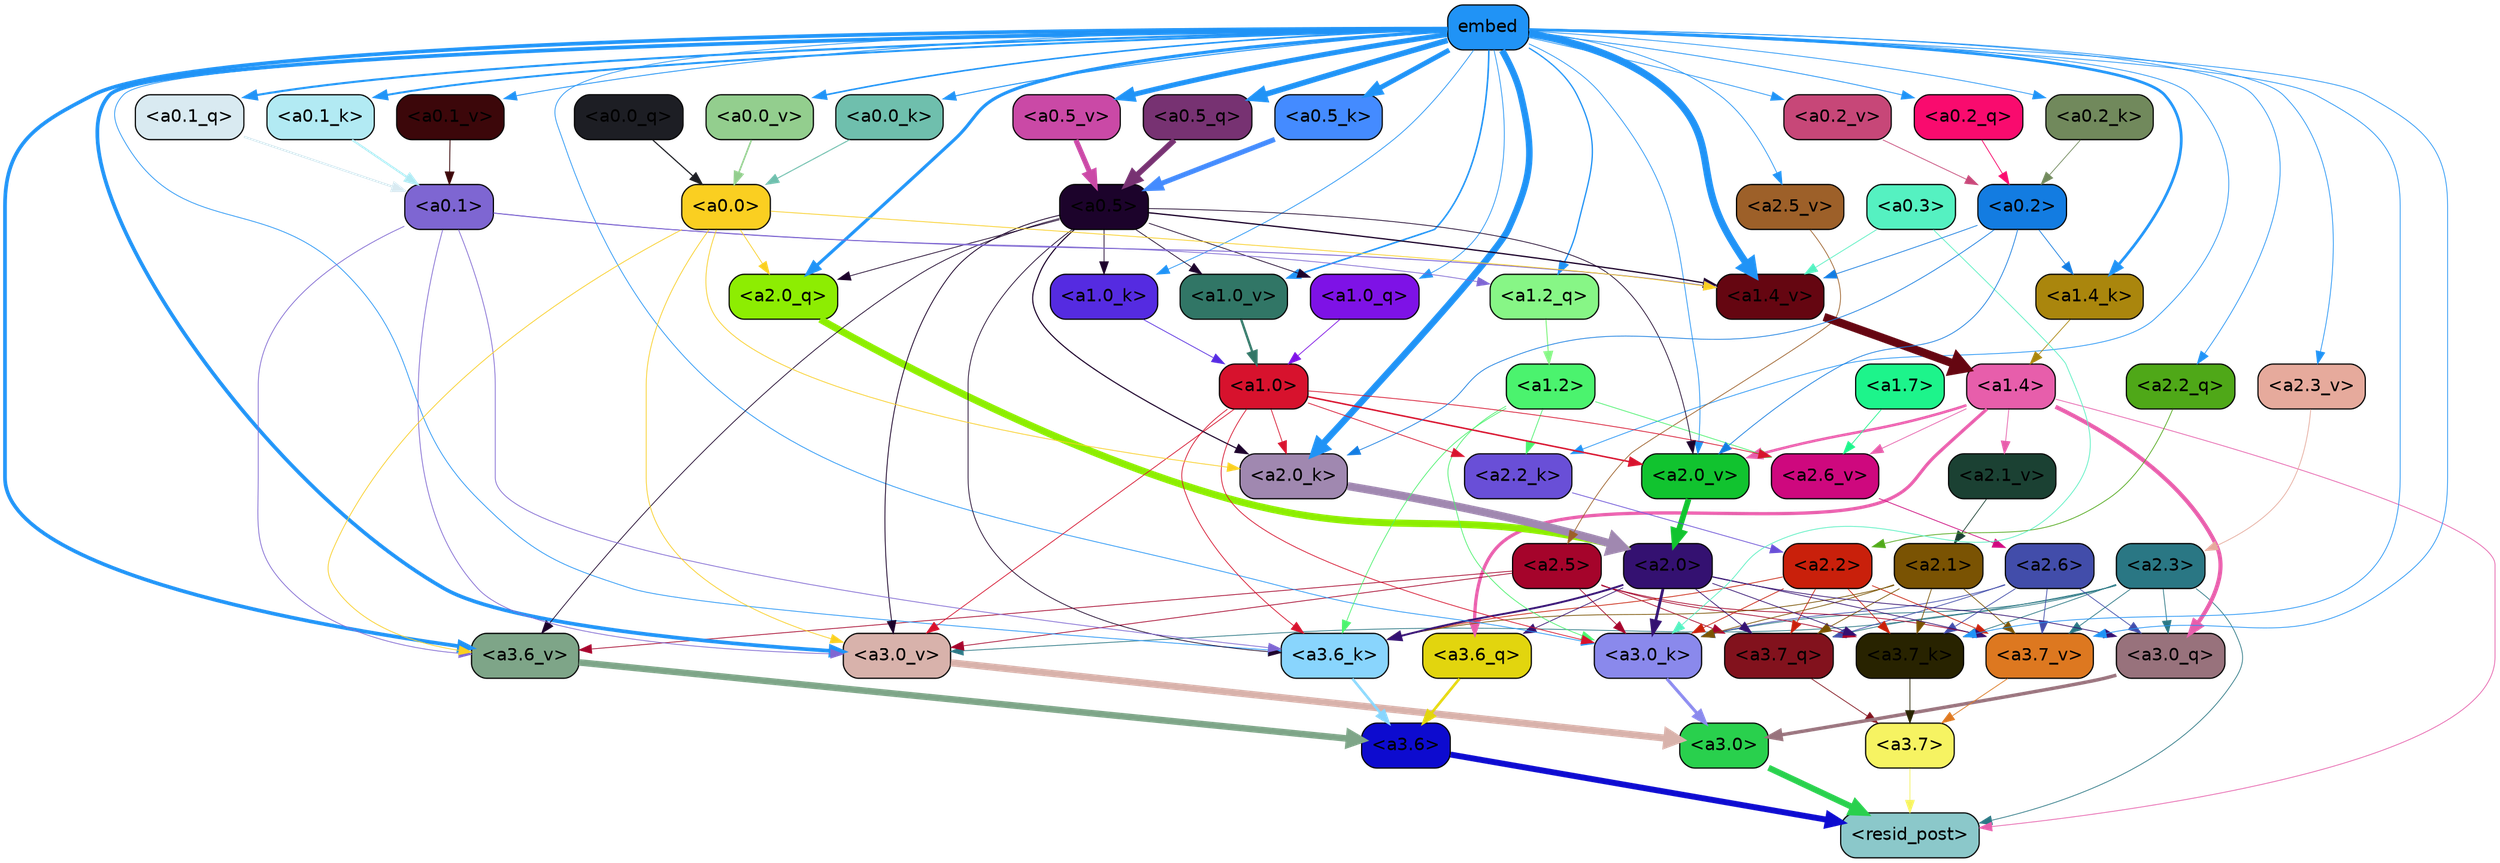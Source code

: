 strict digraph "" {
	graph [bgcolor=transparent,
		layout=dot,
		overlap=false,
		splines=true
	];
	"<a3.7>"	[color=black,
		fillcolor="#f6f362",
		fontname=Helvetica,
		shape=box,
		style="filled, rounded"];
	"<resid_post>"	[color=black,
		fillcolor="#8bc8ca",
		fontname=Helvetica,
		shape=box,
		style="filled, rounded"];
	"<a3.7>" -> "<resid_post>"	[color="#f6f362",
		penwidth=0.6];
	"<a3.6>"	[color=black,
		fillcolor="#0d0bcf",
		fontname=Helvetica,
		shape=box,
		style="filled, rounded"];
	"<a3.6>" -> "<resid_post>"	[color="#0d0bcf",
		penwidth=4.753257989883423];
	"<a3.0>"	[color=black,
		fillcolor="#29d04d",
		fontname=Helvetica,
		shape=box,
		style="filled, rounded"];
	"<a3.0>" -> "<resid_post>"	[color="#29d04d",
		penwidth=4.90053927898407];
	"<a2.3>"	[color=black,
		fillcolor="#2a7784",
		fontname=Helvetica,
		shape=box,
		style="filled, rounded"];
	"<a2.3>" -> "<resid_post>"	[color="#2a7784",
		penwidth=0.6];
	"<a3.7_q>"	[color=black,
		fillcolor="#82121d",
		fontname=Helvetica,
		shape=box,
		style="filled, rounded"];
	"<a2.3>" -> "<a3.7_q>"	[color="#2a7784",
		penwidth=0.6];
	"<a3.0_q>"	[color=black,
		fillcolor="#98727c",
		fontname=Helvetica,
		shape=box,
		style="filled, rounded"];
	"<a2.3>" -> "<a3.0_q>"	[color="#2a7784",
		penwidth=0.6];
	"<a3.7_k>"	[color=black,
		fillcolor="#282300",
		fontname=Helvetica,
		shape=box,
		style="filled, rounded"];
	"<a2.3>" -> "<a3.7_k>"	[color="#2a7784",
		penwidth=0.6];
	"<a3.0_k>"	[color=black,
		fillcolor="#8a89ec",
		fontname=Helvetica,
		shape=box,
		style="filled, rounded"];
	"<a2.3>" -> "<a3.0_k>"	[color="#2a7784",
		penwidth=0.6];
	"<a3.7_v>"	[color=black,
		fillcolor="#dd7820",
		fontname=Helvetica,
		shape=box,
		style="filled, rounded"];
	"<a2.3>" -> "<a3.7_v>"	[color="#2a7784",
		penwidth=0.6];
	"<a3.0_v>"	[color=black,
		fillcolor="#d8b2ab",
		fontname=Helvetica,
		shape=box,
		style="filled, rounded"];
	"<a2.3>" -> "<a3.0_v>"	[color="#2a7784",
		penwidth=0.6];
	"<a1.4>"	[color=black,
		fillcolor="#e75eab",
		fontname=Helvetica,
		shape=box,
		style="filled, rounded"];
	"<a1.4>" -> "<resid_post>"	[color="#e75eab",
		penwidth=0.6];
	"<a3.6_q>"	[color=black,
		fillcolor="#e2d50e",
		fontname=Helvetica,
		shape=box,
		style="filled, rounded"];
	"<a1.4>" -> "<a3.6_q>"	[color="#e75eab",
		penwidth=2.6043437719345093];
	"<a1.4>" -> "<a3.0_q>"	[color="#e75eab",
		penwidth=3.2779015004634857];
	"<a2.6_v>"	[color=black,
		fillcolor="#ce087e",
		fontname=Helvetica,
		shape=box,
		style="filled, rounded"];
	"<a1.4>" -> "<a2.6_v>"	[color="#e75eab",
		penwidth=0.6];
	"<a2.1_v>"	[color=black,
		fillcolor="#1b4133",
		fontname=Helvetica,
		shape=box,
		style="filled, rounded"];
	"<a1.4>" -> "<a2.1_v>"	[color="#e75eab",
		penwidth=0.6];
	"<a2.0_v>"	[color=black,
		fillcolor="#11c32f",
		fontname=Helvetica,
		shape=box,
		style="filled, rounded"];
	"<a1.4>" -> "<a2.0_v>"	[color="#e75eab",
		penwidth=2.089712530374527];
	"<a3.7_q>" -> "<a3.7>"	[color="#82121d",
		penwidth=0.6];
	"<a3.6_q>" -> "<a3.6>"	[color="#e2d50e",
		penwidth=2.091020345687866];
	"<a3.0_q>" -> "<a3.0>"	[color="#98727c",
		penwidth=2.7421876192092896];
	"<a3.7_k>" -> "<a3.7>"	[color="#282300",
		penwidth=0.6];
	"<a3.6_k>"	[color=black,
		fillcolor="#89d5fd",
		fontname=Helvetica,
		shape=box,
		style="filled, rounded"];
	"<a3.6_k>" -> "<a3.6>"	[color="#89d5fd",
		penwidth=2.048597991466522];
	"<a3.0_k>" -> "<a3.0>"	[color="#8a89ec",
		penwidth=2.476402521133423];
	"<a3.7_v>" -> "<a3.7>"	[color="#dd7820",
		penwidth=0.6];
	"<a3.6_v>"	[color=black,
		fillcolor="#7ea588",
		fontname=Helvetica,
		shape=box,
		style="filled, rounded"];
	"<a3.6_v>" -> "<a3.6>"	[color="#7ea588",
		penwidth=5.2550448179244995];
	"<a3.0_v>" -> "<a3.0>"	[color="#d8b2ab",
		penwidth=5.652270674705505];
	"<a2.6>"	[color=black,
		fillcolor="#424daa",
		fontname=Helvetica,
		shape=box,
		style="filled, rounded"];
	"<a2.6>" -> "<a3.7_q>"	[color="#424daa",
		penwidth=0.6];
	"<a2.6>" -> "<a3.0_q>"	[color="#424daa",
		penwidth=0.6];
	"<a2.6>" -> "<a3.7_k>"	[color="#424daa",
		penwidth=0.6];
	"<a2.6>" -> "<a3.0_k>"	[color="#424daa",
		penwidth=0.6];
	"<a2.6>" -> "<a3.7_v>"	[color="#424daa",
		penwidth=0.6];
	"<a2.5>"	[color=black,
		fillcolor="#a5042b",
		fontname=Helvetica,
		shape=box,
		style="filled, rounded"];
	"<a2.5>" -> "<a3.7_q>"	[color="#a5042b",
		penwidth=0.6];
	"<a2.5>" -> "<a3.7_k>"	[color="#a5042b",
		penwidth=0.6];
	"<a2.5>" -> "<a3.0_k>"	[color="#a5042b",
		penwidth=0.6];
	"<a2.5>" -> "<a3.7_v>"	[color="#a5042b",
		penwidth=0.6];
	"<a2.5>" -> "<a3.6_v>"	[color="#a5042b",
		penwidth=0.6];
	"<a2.5>" -> "<a3.0_v>"	[color="#a5042b",
		penwidth=0.6];
	"<a2.2>"	[color=black,
		fillcolor="#c9200b",
		fontname=Helvetica,
		shape=box,
		style="filled, rounded"];
	"<a2.2>" -> "<a3.7_q>"	[color="#c9200b",
		penwidth=0.6];
	"<a2.2>" -> "<a3.7_k>"	[color="#c9200b",
		penwidth=0.6];
	"<a2.2>" -> "<a3.6_k>"	[color="#c9200b",
		penwidth=0.6];
	"<a2.2>" -> "<a3.0_k>"	[color="#c9200b",
		penwidth=0.6];
	"<a2.2>" -> "<a3.7_v>"	[color="#c9200b",
		penwidth=0.6];
	"<a2.1>"	[color=black,
		fillcolor="#7a5303",
		fontname=Helvetica,
		shape=box,
		style="filled, rounded"];
	"<a2.1>" -> "<a3.7_q>"	[color="#7a5303",
		penwidth=0.6];
	"<a2.1>" -> "<a3.7_k>"	[color="#7a5303",
		penwidth=0.6];
	"<a2.1>" -> "<a3.6_k>"	[color="#7a5303",
		penwidth=0.6];
	"<a2.1>" -> "<a3.0_k>"	[color="#7a5303",
		penwidth=0.6];
	"<a2.1>" -> "<a3.7_v>"	[color="#7a5303",
		penwidth=0.6];
	"<a2.0>"	[color=black,
		fillcolor="#341171",
		fontname=Helvetica,
		shape=box,
		style="filled, rounded"];
	"<a2.0>" -> "<a3.7_q>"	[color="#341171",
		penwidth=0.6];
	"<a2.0>" -> "<a3.6_q>"	[color="#341171",
		penwidth=0.6];
	"<a2.0>" -> "<a3.0_q>"	[color="#341171",
		penwidth=0.6];
	"<a2.0>" -> "<a3.7_k>"	[color="#341171",
		penwidth=0.6];
	"<a2.0>" -> "<a3.6_k>"	[color="#341171",
		penwidth=1.5290023684501648];
	"<a2.0>" -> "<a3.0_k>"	[color="#341171",
		penwidth=2.2551413774490356];
	"<a2.0>" -> "<a3.7_v>"	[color="#341171",
		penwidth=0.6];
	embed	[color=black,
		fillcolor="#2093f6",
		fontname=Helvetica,
		shape=box,
		style="filled, rounded"];
	embed -> "<a3.7_k>"	[color="#2093f6",
		penwidth=0.6];
	embed -> "<a3.6_k>"	[color="#2093f6",
		penwidth=0.6];
	embed -> "<a3.0_k>"	[color="#2093f6",
		penwidth=0.6];
	embed -> "<a3.7_v>"	[color="#2093f6",
		penwidth=0.6];
	embed -> "<a3.6_v>"	[color="#2093f6",
		penwidth=2.9556376338005066];
	embed -> "<a3.0_v>"	[color="#2093f6",
		penwidth=2.972973108291626];
	"<a2.2_q>"	[color=black,
		fillcolor="#4fa818",
		fontname=Helvetica,
		shape=box,
		style="filled, rounded"];
	embed -> "<a2.2_q>"	[color="#2093f6",
		penwidth=0.6];
	"<a2.0_q>"	[color=black,
		fillcolor="#8ded02",
		fontname=Helvetica,
		shape=box,
		style="filled, rounded"];
	embed -> "<a2.0_q>"	[color="#2093f6",
		penwidth=2.540744114667177];
	"<a2.2_k>"	[color=black,
		fillcolor="#694fd7",
		fontname=Helvetica,
		shape=box,
		style="filled, rounded"];
	embed -> "<a2.2_k>"	[color="#2093f6",
		penwidth=0.6];
	"<a2.0_k>"	[color=black,
		fillcolor="#a088b0",
		fontname=Helvetica,
		shape=box,
		style="filled, rounded"];
	embed -> "<a2.0_k>"	[color="#2093f6",
		penwidth=5.233989953994751];
	"<a2.5_v>"	[color=black,
		fillcolor="#9d6029",
		fontname=Helvetica,
		shape=box,
		style="filled, rounded"];
	embed -> "<a2.5_v>"	[color="#2093f6",
		penwidth=0.6];
	"<a2.3_v>"	[color=black,
		fillcolor="#e6aa9c",
		fontname=Helvetica,
		shape=box,
		style="filled, rounded"];
	embed -> "<a2.3_v>"	[color="#2093f6",
		penwidth=0.6];
	embed -> "<a2.0_v>"	[color="#2093f6",
		penwidth=0.6];
	"<a1.2_q>"	[color=black,
		fillcolor="#87f686",
		fontname=Helvetica,
		shape=box,
		style="filled, rounded"];
	embed -> "<a1.2_q>"	[color="#2093f6",
		penwidth=1.0232882499694824];
	"<a1.0_q>"	[color=black,
		fillcolor="#7e12e6",
		fontname=Helvetica,
		shape=box,
		style="filled, rounded"];
	embed -> "<a1.0_q>"	[color="#2093f6",
		penwidth=0.6];
	"<a1.4_k>"	[color=black,
		fillcolor="#aa860d",
		fontname=Helvetica,
		shape=box,
		style="filled, rounded"];
	embed -> "<a1.4_k>"	[color="#2093f6",
		penwidth=2.181154489517212];
	"<a1.0_k>"	[color=black,
		fillcolor="#552be1",
		fontname=Helvetica,
		shape=box,
		style="filled, rounded"];
	embed -> "<a1.0_k>"	[color="#2093f6",
		penwidth=0.6];
	"<a1.4_v>"	[color=black,
		fillcolor="#650611",
		fontname=Helvetica,
		shape=box,
		style="filled, rounded"];
	embed -> "<a1.4_v>"	[color="#2093f6",
		penwidth=5.707561254501343];
	"<a1.0_v>"	[color=black,
		fillcolor="#317666",
		fontname=Helvetica,
		shape=box,
		style="filled, rounded"];
	embed -> "<a1.0_v>"	[color="#2093f6",
		penwidth=1.26310396194458];
	"<a0.5_q>"	[color=black,
		fillcolor="#773272",
		fontname=Helvetica,
		shape=box,
		style="filled, rounded"];
	embed -> "<a0.5_q>"	[color="#2093f6",
		penwidth=4.493734657764435];
	"<a0.2_q>"	[color=black,
		fillcolor="#f90b6e",
		fontname=Helvetica,
		shape=box,
		style="filled, rounded"];
	embed -> "<a0.2_q>"	[color="#2093f6",
		penwidth=0.650632381439209];
	"<a0.1_q>"	[color=black,
		fillcolor="#d9eaf1",
		fontname=Helvetica,
		shape=box,
		style="filled, rounded"];
	embed -> "<a0.1_q>"	[color="#2093f6",
		penwidth=1.6614494323730469];
	"<a0.5_k>"	[color=black,
		fillcolor="#448bff",
		fontname=Helvetica,
		shape=box,
		style="filled, rounded"];
	embed -> "<a0.5_k>"	[color="#2093f6",
		penwidth=3.9719181060791016];
	"<a0.2_k>"	[color=black,
		fillcolor="#71895c",
		fontname=Helvetica,
		shape=box,
		style="filled, rounded"];
	embed -> "<a0.2_k>"	[color="#2093f6",
		penwidth=0.6];
	"<a0.1_k>"	[color=black,
		fillcolor="#b2eaf3",
		fontname=Helvetica,
		shape=box,
		style="filled, rounded"];
	embed -> "<a0.1_k>"	[color="#2093f6",
		penwidth=1.5668344497680664];
	"<a0.0_k>"	[color=black,
		fillcolor="#6fbfad",
		fontname=Helvetica,
		shape=box,
		style="filled, rounded"];
	embed -> "<a0.0_k>"	[color="#2093f6",
		penwidth=0.8102378845214844];
	"<a0.5_v>"	[color=black,
		fillcolor="#ca49a6",
		fontname=Helvetica,
		shape=box,
		style="filled, rounded"];
	embed -> "<a0.5_v>"	[color="#2093f6",
		penwidth=4.048895955085754];
	"<a0.2_v>"	[color=black,
		fillcolor="#c74778",
		fontname=Helvetica,
		shape=box,
		style="filled, rounded"];
	embed -> "<a0.2_v>"	[color="#2093f6",
		penwidth=0.6];
	"<a0.1_v>"	[color=black,
		fillcolor="#3c070a",
		fontname=Helvetica,
		shape=box,
		style="filled, rounded"];
	embed -> "<a0.1_v>"	[color="#2093f6",
		penwidth=0.685732364654541];
	"<a0.0_v>"	[color=black,
		fillcolor="#93ce8e",
		fontname=Helvetica,
		shape=box,
		style="filled, rounded"];
	embed -> "<a0.0_v>"	[color="#2093f6",
		penwidth=1.2662250995635986];
	"<a1.2>"	[color=black,
		fillcolor="#4bf36e",
		fontname=Helvetica,
		shape=box,
		style="filled, rounded"];
	"<a1.2>" -> "<a3.6_k>"	[color="#4bf36e",
		penwidth=0.6];
	"<a1.2>" -> "<a3.0_k>"	[color="#4bf36e",
		penwidth=0.6];
	"<a1.2>" -> "<a2.2_k>"	[color="#4bf36e",
		penwidth=0.6];
	"<a1.2>" -> "<a2.6_v>"	[color="#4bf36e",
		penwidth=0.6];
	"<a1.0>"	[color=black,
		fillcolor="#d7122d",
		fontname=Helvetica,
		shape=box,
		style="filled, rounded"];
	"<a1.0>" -> "<a3.6_k>"	[color="#d7122d",
		penwidth=0.6];
	"<a1.0>" -> "<a3.0_k>"	[color="#d7122d",
		penwidth=0.6];
	"<a1.0>" -> "<a3.0_v>"	[color="#d7122d",
		penwidth=0.6];
	"<a1.0>" -> "<a2.2_k>"	[color="#d7122d",
		penwidth=0.6];
	"<a1.0>" -> "<a2.0_k>"	[color="#d7122d",
		penwidth=0.6];
	"<a1.0>" -> "<a2.6_v>"	[color="#d7122d",
		penwidth=0.6];
	"<a1.0>" -> "<a2.0_v>"	[color="#d7122d",
		penwidth=1.1915444135665894];
	"<a0.5>"	[color=black,
		fillcolor="#1c032b",
		fontname=Helvetica,
		shape=box,
		style="filled, rounded"];
	"<a0.5>" -> "<a3.6_k>"	[color="#1c032b",
		penwidth=0.6];
	"<a0.5>" -> "<a3.6_v>"	[color="#1c032b",
		penwidth=0.6];
	"<a0.5>" -> "<a3.0_v>"	[color="#1c032b",
		penwidth=0.6790935099124908];
	"<a0.5>" -> "<a2.0_q>"	[color="#1c032b",
		penwidth=0.6];
	"<a0.5>" -> "<a2.0_k>"	[color="#1c032b",
		penwidth=0.8868831396102905];
	"<a0.5>" -> "<a2.0_v>"	[color="#1c032b",
		penwidth=0.6];
	"<a0.5>" -> "<a1.0_q>"	[color="#1c032b",
		penwidth=0.6];
	"<a0.5>" -> "<a1.0_k>"	[color="#1c032b",
		penwidth=0.6];
	"<a0.5>" -> "<a1.4_v>"	[color="#1c032b",
		penwidth=1.0242966413497925];
	"<a0.5>" -> "<a1.0_v>"	[color="#1c032b",
		penwidth=0.6];
	"<a0.1>"	[color=black,
		fillcolor="#7e66d2",
		fontname=Helvetica,
		shape=box,
		style="filled, rounded"];
	"<a0.1>" -> "<a3.6_k>"	[color="#7e66d2",
		penwidth=0.6];
	"<a0.1>" -> "<a3.6_v>"	[color="#7e66d2",
		penwidth=0.6];
	"<a0.1>" -> "<a3.0_v>"	[color="#7e66d2",
		penwidth=0.6];
	"<a0.1>" -> "<a1.2_q>"	[color="#7e66d2",
		penwidth=0.6];
	"<a0.1>" -> "<a1.4_v>"	[color="#7e66d2",
		penwidth=0.7291159629821777];
	"<a0.3>"	[color=black,
		fillcolor="#55f1c1",
		fontname=Helvetica,
		shape=box,
		style="filled, rounded"];
	"<a0.3>" -> "<a3.0_k>"	[color="#55f1c1",
		penwidth=0.6];
	"<a0.3>" -> "<a1.4_v>"	[color="#55f1c1",
		penwidth=0.6];
	"<a0.0>"	[color=black,
		fillcolor="#facf21",
		fontname=Helvetica,
		shape=box,
		style="filled, rounded"];
	"<a0.0>" -> "<a3.6_v>"	[color="#facf21",
		penwidth=0.6];
	"<a0.0>" -> "<a3.0_v>"	[color="#facf21",
		penwidth=0.6];
	"<a0.0>" -> "<a2.0_q>"	[color="#facf21",
		penwidth=0.6];
	"<a0.0>" -> "<a2.0_k>"	[color="#facf21",
		penwidth=0.6];
	"<a0.0>" -> "<a1.4_v>"	[color="#facf21",
		penwidth=0.6];
	"<a2.2_q>" -> "<a2.2>"	[color="#4fa818",
		penwidth=0.6];
	"<a2.0_q>" -> "<a2.0>"	[color="#8ded02",
		penwidth=5.6763341426849365];
	"<a2.2_k>" -> "<a2.2>"	[color="#694fd7",
		penwidth=0.6];
	"<a2.0_k>" -> "<a2.0>"	[color="#a088b0",
		penwidth=6.450865745544434];
	"<a2.6_v>" -> "<a2.6>"	[color="#ce087e",
		penwidth=0.6];
	"<a2.5_v>" -> "<a2.5>"	[color="#9d6029",
		penwidth=0.6];
	"<a2.3_v>" -> "<a2.3>"	[color="#e6aa9c",
		penwidth=0.6];
	"<a2.1_v>" -> "<a2.1>"	[color="#1b4133",
		penwidth=0.6];
	"<a2.0_v>" -> "<a2.0>"	[color="#11c32f",
		penwidth=4.569358706474304];
	"<a0.2>"	[color=black,
		fillcolor="#137ce1",
		fontname=Helvetica,
		shape=box,
		style="filled, rounded"];
	"<a0.2>" -> "<a2.0_k>"	[color="#137ce1",
		penwidth=0.6];
	"<a0.2>" -> "<a2.0_v>"	[color="#137ce1",
		penwidth=0.6];
	"<a0.2>" -> "<a1.4_k>"	[color="#137ce1",
		penwidth=0.6];
	"<a0.2>" -> "<a1.4_v>"	[color="#137ce1",
		penwidth=0.6];
	"<a1.7>"	[color=black,
		fillcolor="#1df48b",
		fontname=Helvetica,
		shape=box,
		style="filled, rounded"];
	"<a1.7>" -> "<a2.6_v>"	[color="#1df48b",
		penwidth=0.6];
	"<a1.2_q>" -> "<a1.2>"	[color="#87f686",
		penwidth=0.8473789691925049];
	"<a1.0_q>" -> "<a1.0>"	[color="#7e12e6",
		penwidth=0.6];
	"<a1.4_k>" -> "<a1.4>"	[color="#aa860d",
		penwidth=0.6];
	"<a1.0_k>" -> "<a1.0>"	[color="#552be1",
		penwidth=0.6];
	"<a1.4_v>" -> "<a1.4>"	[color="#650611",
		penwidth=6.609479665756226];
	"<a1.0_v>" -> "<a1.0>"	[color="#317666",
		penwidth=1.862385869026184];
	"<a0.5_q>" -> "<a0.5>"	[color="#773272",
		penwidth=4.525571644306183];
	"<a0.2_q>" -> "<a0.2>"	[color="#f90b6e",
		penwidth=0.650632381439209];
	"<a0.1_q>" -> "<a0.1>"	[color="#d9eaf1",
		penwidth=1.6614570617675781];
	"<a0.0_q>"	[color=black,
		fillcolor="#1d1e24",
		fontname=Helvetica,
		shape=box,
		style="filled, rounded"];
	"<a0.0_q>" -> "<a0.0>"	[color="#1d1e24",
		penwidth=0.9274430274963379];
	"<a0.5_k>" -> "<a0.5>"	[color="#448bff",
		penwidth=3.994816780090332];
	"<a0.2_k>" -> "<a0.2>"	[color="#71895c",
		penwidth=0.6];
	"<a0.1_k>" -> "<a0.1>"	[color="#b2eaf3",
		penwidth=1.5859735012054443];
	"<a0.0_k>" -> "<a0.0>"	[color="#6fbfad",
		penwidth=0.8134422302246094];
	"<a0.5_v>" -> "<a0.5>"	[color="#ca49a6",
		penwidth=4.101986527442932];
	"<a0.2_v>" -> "<a0.2>"	[color="#c74778",
		penwidth=0.6];
	"<a0.1_v>" -> "<a0.1>"	[color="#3c070a",
		penwidth=0.6931805610656738];
	"<a0.0_v>" -> "<a0.0>"	[color="#93ce8e",
		penwidth=1.2705905437469482];
}
